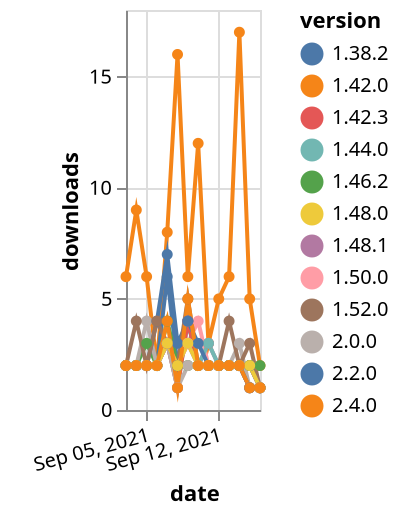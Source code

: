 {"$schema": "https://vega.github.io/schema/vega-lite/v5.json", "description": "A simple bar chart with embedded data.", "data": {"values": [{"date": "2021-09-03", "total": 375, "delta": 6, "version": "2.4.0"}, {"date": "2021-09-04", "total": 384, "delta": 9, "version": "2.4.0"}, {"date": "2021-09-05", "total": 390, "delta": 6, "version": "2.4.0"}, {"date": "2021-09-06", "total": 392, "delta": 2, "version": "2.4.0"}, {"date": "2021-09-07", "total": 400, "delta": 8, "version": "2.4.0"}, {"date": "2021-09-08", "total": 416, "delta": 16, "version": "2.4.0"}, {"date": "2021-09-09", "total": 422, "delta": 6, "version": "2.4.0"}, {"date": "2021-09-10", "total": 434, "delta": 12, "version": "2.4.0"}, {"date": "2021-09-11", "total": 437, "delta": 3, "version": "2.4.0"}, {"date": "2021-09-12", "total": 442, "delta": 5, "version": "2.4.0"}, {"date": "2021-09-13", "total": 448, "delta": 6, "version": "2.4.0"}, {"date": "2021-09-14", "total": 465, "delta": 17, "version": "2.4.0"}, {"date": "2021-09-15", "total": 470, "delta": 5, "version": "2.4.0"}, {"date": "2021-09-16", "total": 472, "delta": 2, "version": "2.4.0"}, {"date": "2021-09-03", "total": 2064, "delta": 2, "version": "1.48.1"}, {"date": "2021-09-04", "total": 2066, "delta": 2, "version": "1.48.1"}, {"date": "2021-09-05", "total": 2068, "delta": 2, "version": "1.48.1"}, {"date": "2021-09-06", "total": 2070, "delta": 2, "version": "1.48.1"}, {"date": "2021-09-07", "total": 2073, "delta": 3, "version": "1.48.1"}, {"date": "2021-09-08", "total": 2075, "delta": 2, "version": "1.48.1"}, {"date": "2021-09-09", "total": 2078, "delta": 3, "version": "1.48.1"}, {"date": "2021-09-10", "total": 2080, "delta": 2, "version": "1.48.1"}, {"date": "2021-09-11", "total": 2083, "delta": 3, "version": "1.48.1"}, {"date": "2021-09-12", "total": 2085, "delta": 2, "version": "1.48.1"}, {"date": "2021-09-13", "total": 2087, "delta": 2, "version": "1.48.1"}, {"date": "2021-09-14", "total": 2089, "delta": 2, "version": "1.48.1"}, {"date": "2021-09-15", "total": 2091, "delta": 2, "version": "1.48.1"}, {"date": "2021-09-16", "total": 2092, "delta": 1, "version": "1.48.1"}, {"date": "2021-09-03", "total": 1850, "delta": 2, "version": "1.50.0"}, {"date": "2021-09-04", "total": 1852, "delta": 2, "version": "1.50.0"}, {"date": "2021-09-05", "total": 1854, "delta": 2, "version": "1.50.0"}, {"date": "2021-09-06", "total": 1856, "delta": 2, "version": "1.50.0"}, {"date": "2021-09-07", "total": 1859, "delta": 3, "version": "1.50.0"}, {"date": "2021-09-08", "total": 1861, "delta": 2, "version": "1.50.0"}, {"date": "2021-09-09", "total": 1864, "delta": 3, "version": "1.50.0"}, {"date": "2021-09-10", "total": 1868, "delta": 4, "version": "1.50.0"}, {"date": "2021-09-11", "total": 1870, "delta": 2, "version": "1.50.0"}, {"date": "2021-09-12", "total": 1872, "delta": 2, "version": "1.50.0"}, {"date": "2021-09-13", "total": 1874, "delta": 2, "version": "1.50.0"}, {"date": "2021-09-14", "total": 1876, "delta": 2, "version": "1.50.0"}, {"date": "2021-09-15", "total": 1878, "delta": 2, "version": "1.50.0"}, {"date": "2021-09-16", "total": 1879, "delta": 1, "version": "1.50.0"}, {"date": "2021-09-03", "total": 3047, "delta": 2, "version": "1.44.0"}, {"date": "2021-09-04", "total": 3049, "delta": 2, "version": "1.44.0"}, {"date": "2021-09-05", "total": 3051, "delta": 2, "version": "1.44.0"}, {"date": "2021-09-06", "total": 3053, "delta": 2, "version": "1.44.0"}, {"date": "2021-09-07", "total": 3056, "delta": 3, "version": "1.44.0"}, {"date": "2021-09-08", "total": 3057, "delta": 1, "version": "1.44.0"}, {"date": "2021-09-09", "total": 3061, "delta": 4, "version": "1.44.0"}, {"date": "2021-09-10", "total": 3063, "delta": 2, "version": "1.44.0"}, {"date": "2021-09-11", "total": 3066, "delta": 3, "version": "1.44.0"}, {"date": "2021-09-12", "total": 3068, "delta": 2, "version": "1.44.0"}, {"date": "2021-09-13", "total": 3070, "delta": 2, "version": "1.44.0"}, {"date": "2021-09-14", "total": 3072, "delta": 2, "version": "1.44.0"}, {"date": "2021-09-15", "total": 3073, "delta": 1, "version": "1.44.0"}, {"date": "2021-09-16", "total": 3074, "delta": 1, "version": "1.44.0"}, {"date": "2021-09-03", "total": 5810, "delta": 2, "version": "1.38.2"}, {"date": "2021-09-04", "total": 5812, "delta": 2, "version": "1.38.2"}, {"date": "2021-09-05", "total": 5814, "delta": 2, "version": "1.38.2"}, {"date": "2021-09-06", "total": 5816, "delta": 2, "version": "1.38.2"}, {"date": "2021-09-07", "total": 5822, "delta": 6, "version": "1.38.2"}, {"date": "2021-09-08", "total": 5824, "delta": 2, "version": "1.38.2"}, {"date": "2021-09-09", "total": 5828, "delta": 4, "version": "1.38.2"}, {"date": "2021-09-10", "total": 5830, "delta": 2, "version": "1.38.2"}, {"date": "2021-09-11", "total": 5832, "delta": 2, "version": "1.38.2"}, {"date": "2021-09-12", "total": 5834, "delta": 2, "version": "1.38.2"}, {"date": "2021-09-13", "total": 5836, "delta": 2, "version": "1.38.2"}, {"date": "2021-09-14", "total": 5838, "delta": 2, "version": "1.38.2"}, {"date": "2021-09-15", "total": 5840, "delta": 2, "version": "1.38.2"}, {"date": "2021-09-16", "total": 5841, "delta": 1, "version": "1.38.2"}, {"date": "2021-09-03", "total": 2619, "delta": 2, "version": "1.42.3"}, {"date": "2021-09-04", "total": 2621, "delta": 2, "version": "1.42.3"}, {"date": "2021-09-05", "total": 2623, "delta": 2, "version": "1.42.3"}, {"date": "2021-09-06", "total": 2625, "delta": 2, "version": "1.42.3"}, {"date": "2021-09-07", "total": 2628, "delta": 3, "version": "1.42.3"}, {"date": "2021-09-08", "total": 2629, "delta": 1, "version": "1.42.3"}, {"date": "2021-09-09", "total": 2633, "delta": 4, "version": "1.42.3"}, {"date": "2021-09-10", "total": 2635, "delta": 2, "version": "1.42.3"}, {"date": "2021-09-11", "total": 2637, "delta": 2, "version": "1.42.3"}, {"date": "2021-09-12", "total": 2639, "delta": 2, "version": "1.42.3"}, {"date": "2021-09-13", "total": 2641, "delta": 2, "version": "1.42.3"}, {"date": "2021-09-14", "total": 2643, "delta": 2, "version": "1.42.3"}, {"date": "2021-09-15", "total": 2644, "delta": 1, "version": "1.42.3"}, {"date": "2021-09-16", "total": 2645, "delta": 1, "version": "1.42.3"}, {"date": "2021-09-03", "total": 2835, "delta": 2, "version": "1.46.2"}, {"date": "2021-09-04", "total": 2837, "delta": 2, "version": "1.46.2"}, {"date": "2021-09-05", "total": 2840, "delta": 3, "version": "1.46.2"}, {"date": "2021-09-06", "total": 2842, "delta": 2, "version": "1.46.2"}, {"date": "2021-09-07", "total": 2846, "delta": 4, "version": "1.46.2"}, {"date": "2021-09-08", "total": 2848, "delta": 2, "version": "1.46.2"}, {"date": "2021-09-09", "total": 2850, "delta": 2, "version": "1.46.2"}, {"date": "2021-09-10", "total": 2852, "delta": 2, "version": "1.46.2"}, {"date": "2021-09-11", "total": 2854, "delta": 2, "version": "1.46.2"}, {"date": "2021-09-12", "total": 2856, "delta": 2, "version": "1.46.2"}, {"date": "2021-09-13", "total": 2858, "delta": 2, "version": "1.46.2"}, {"date": "2021-09-14", "total": 2860, "delta": 2, "version": "1.46.2"}, {"date": "2021-09-15", "total": 2862, "delta": 2, "version": "1.46.2"}, {"date": "2021-09-16", "total": 2864, "delta": 2, "version": "1.46.2"}, {"date": "2021-09-03", "total": 1132, "delta": 2, "version": "2.0.0"}, {"date": "2021-09-04", "total": 1134, "delta": 2, "version": "2.0.0"}, {"date": "2021-09-05", "total": 1138, "delta": 4, "version": "2.0.0"}, {"date": "2021-09-06", "total": 1140, "delta": 2, "version": "2.0.0"}, {"date": "2021-09-07", "total": 1143, "delta": 3, "version": "2.0.0"}, {"date": "2021-09-08", "total": 1144, "delta": 1, "version": "2.0.0"}, {"date": "2021-09-09", "total": 1146, "delta": 2, "version": "2.0.0"}, {"date": "2021-09-10", "total": 1148, "delta": 2, "version": "2.0.0"}, {"date": "2021-09-11", "total": 1150, "delta": 2, "version": "2.0.0"}, {"date": "2021-09-12", "total": 1152, "delta": 2, "version": "2.0.0"}, {"date": "2021-09-13", "total": 1154, "delta": 2, "version": "2.0.0"}, {"date": "2021-09-14", "total": 1157, "delta": 3, "version": "2.0.0"}, {"date": "2021-09-15", "total": 1158, "delta": 1, "version": "2.0.0"}, {"date": "2021-09-16", "total": 1159, "delta": 1, "version": "2.0.0"}, {"date": "2021-09-03", "total": 1179, "delta": 2, "version": "2.2.0"}, {"date": "2021-09-04", "total": 1181, "delta": 2, "version": "2.2.0"}, {"date": "2021-09-05", "total": 1183, "delta": 2, "version": "2.2.0"}, {"date": "2021-09-06", "total": 1187, "delta": 4, "version": "2.2.0"}, {"date": "2021-09-07", "total": 1194, "delta": 7, "version": "2.2.0"}, {"date": "2021-09-08", "total": 1197, "delta": 3, "version": "2.2.0"}, {"date": "2021-09-09", "total": 1201, "delta": 4, "version": "2.2.0"}, {"date": "2021-09-10", "total": 1204, "delta": 3, "version": "2.2.0"}, {"date": "2021-09-11", "total": 1206, "delta": 2, "version": "2.2.0"}, {"date": "2021-09-12", "total": 1208, "delta": 2, "version": "2.2.0"}, {"date": "2021-09-13", "total": 1210, "delta": 2, "version": "2.2.0"}, {"date": "2021-09-14", "total": 1212, "delta": 2, "version": "2.2.0"}, {"date": "2021-09-15", "total": 1213, "delta": 1, "version": "2.2.0"}, {"date": "2021-09-16", "total": 1214, "delta": 1, "version": "2.2.0"}, {"date": "2021-09-03", "total": 1840, "delta": 2, "version": "1.52.0"}, {"date": "2021-09-04", "total": 1844, "delta": 4, "version": "1.52.0"}, {"date": "2021-09-05", "total": 1846, "delta": 2, "version": "1.52.0"}, {"date": "2021-09-06", "total": 1850, "delta": 4, "version": "1.52.0"}, {"date": "2021-09-07", "total": 1853, "delta": 3, "version": "1.52.0"}, {"date": "2021-09-08", "total": 1855, "delta": 2, "version": "1.52.0"}, {"date": "2021-09-09", "total": 1860, "delta": 5, "version": "1.52.0"}, {"date": "2021-09-10", "total": 1862, "delta": 2, "version": "1.52.0"}, {"date": "2021-09-11", "total": 1864, "delta": 2, "version": "1.52.0"}, {"date": "2021-09-12", "total": 1866, "delta": 2, "version": "1.52.0"}, {"date": "2021-09-13", "total": 1870, "delta": 4, "version": "1.52.0"}, {"date": "2021-09-14", "total": 1872, "delta": 2, "version": "1.52.0"}, {"date": "2021-09-15", "total": 1875, "delta": 3, "version": "1.52.0"}, {"date": "2021-09-16", "total": 1876, "delta": 1, "version": "1.52.0"}, {"date": "2021-09-03", "total": 2562, "delta": 2, "version": "1.48.0"}, {"date": "2021-09-04", "total": 2564, "delta": 2, "version": "1.48.0"}, {"date": "2021-09-05", "total": 2566, "delta": 2, "version": "1.48.0"}, {"date": "2021-09-06", "total": 2568, "delta": 2, "version": "1.48.0"}, {"date": "2021-09-07", "total": 2571, "delta": 3, "version": "1.48.0"}, {"date": "2021-09-08", "total": 2573, "delta": 2, "version": "1.48.0"}, {"date": "2021-09-09", "total": 2576, "delta": 3, "version": "1.48.0"}, {"date": "2021-09-10", "total": 2578, "delta": 2, "version": "1.48.0"}, {"date": "2021-09-11", "total": 2580, "delta": 2, "version": "1.48.0"}, {"date": "2021-09-12", "total": 2582, "delta": 2, "version": "1.48.0"}, {"date": "2021-09-13", "total": 2584, "delta": 2, "version": "1.48.0"}, {"date": "2021-09-14", "total": 2586, "delta": 2, "version": "1.48.0"}, {"date": "2021-09-15", "total": 2588, "delta": 2, "version": "1.48.0"}, {"date": "2021-09-16", "total": 2589, "delta": 1, "version": "1.48.0"}, {"date": "2021-09-03", "total": 3710, "delta": 2, "version": "1.42.0"}, {"date": "2021-09-04", "total": 3712, "delta": 2, "version": "1.42.0"}, {"date": "2021-09-05", "total": 3714, "delta": 2, "version": "1.42.0"}, {"date": "2021-09-06", "total": 3716, "delta": 2, "version": "1.42.0"}, {"date": "2021-09-07", "total": 3720, "delta": 4, "version": "1.42.0"}, {"date": "2021-09-08", "total": 3721, "delta": 1, "version": "1.42.0"}, {"date": "2021-09-09", "total": 3726, "delta": 5, "version": "1.42.0"}, {"date": "2021-09-10", "total": 3728, "delta": 2, "version": "1.42.0"}, {"date": "2021-09-11", "total": 3730, "delta": 2, "version": "1.42.0"}, {"date": "2021-09-12", "total": 3732, "delta": 2, "version": "1.42.0"}, {"date": "2021-09-13", "total": 3734, "delta": 2, "version": "1.42.0"}, {"date": "2021-09-14", "total": 3736, "delta": 2, "version": "1.42.0"}, {"date": "2021-09-15", "total": 3737, "delta": 1, "version": "1.42.0"}, {"date": "2021-09-16", "total": 3738, "delta": 1, "version": "1.42.0"}]}, "width": "container", "mark": {"type": "line", "point": {"filled": true}}, "encoding": {"x": {"field": "date", "type": "temporal", "timeUnit": "yearmonthdate", "title": "date", "axis": {"labelAngle": -15}}, "y": {"field": "delta", "type": "quantitative", "title": "downloads"}, "color": {"field": "version", "type": "nominal"}, "tooltip": {"field": "delta"}}}